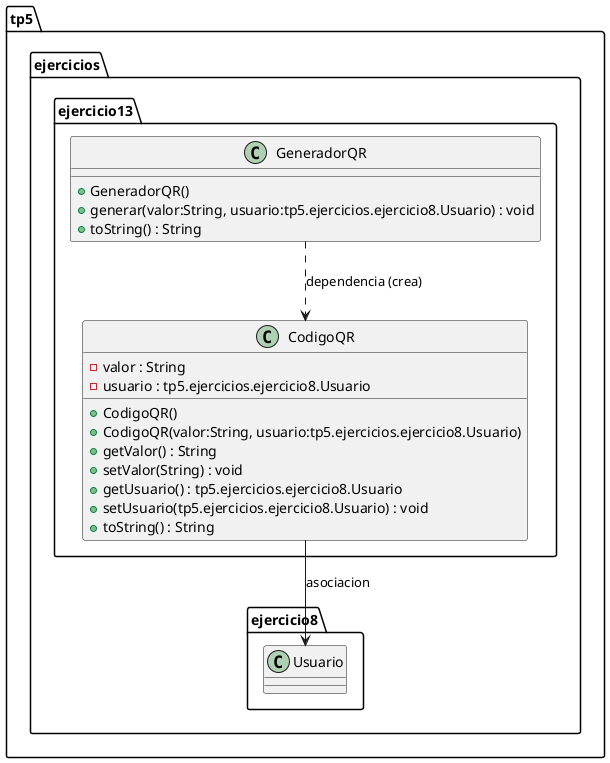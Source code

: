 @startuml
package tp5.ejercicios.ejercicio13 {
  class CodigoQR {
    - valor : String
    - usuario : tp5.ejercicios.ejercicio8.Usuario
    + CodigoQR()
    + CodigoQR(valor:String, usuario:tp5.ejercicios.ejercicio8.Usuario)
    + getValor() : String
    + setValor(String) : void
    + getUsuario() : tp5.ejercicios.ejercicio8.Usuario
    + setUsuario(tp5.ejercicios.ejercicio8.Usuario) : void
    + toString() : String
  }

  class GeneradorQR {
    + GeneradorQR()
    + generar(valor:String, usuario:tp5.ejercicios.ejercicio8.Usuario) : void
    + toString() : String
  }

  ' Asociacion unidireccional: CodigoQR -> Usuario (reutilizado de ejercicio8)
  CodigoQR --> "tp5.ejercicios.ejercicio8.Usuario" : asociacion

  ' Dependencia de creacion
  GeneradorQR ..> CodigoQR : dependencia (crea)
}
@enduml
